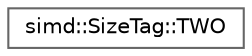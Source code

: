 digraph "Graphical Class Hierarchy"
{
 // LATEX_PDF_SIZE
  bgcolor="transparent";
  edge [fontname=Helvetica,fontsize=10,labelfontname=Helvetica,labelfontsize=10];
  node [fontname=Helvetica,fontsize=10,shape=box,height=0.2,width=0.4];
  rankdir="LR";
  Node0 [id="Node000000",label="simd::SizeTag::TWO",height=0.2,width=0.4,color="grey40", fillcolor="white", style="filled",URL="$structsimd_1_1SizeTag_1_1TWO.html",tooltip=" "];
}

